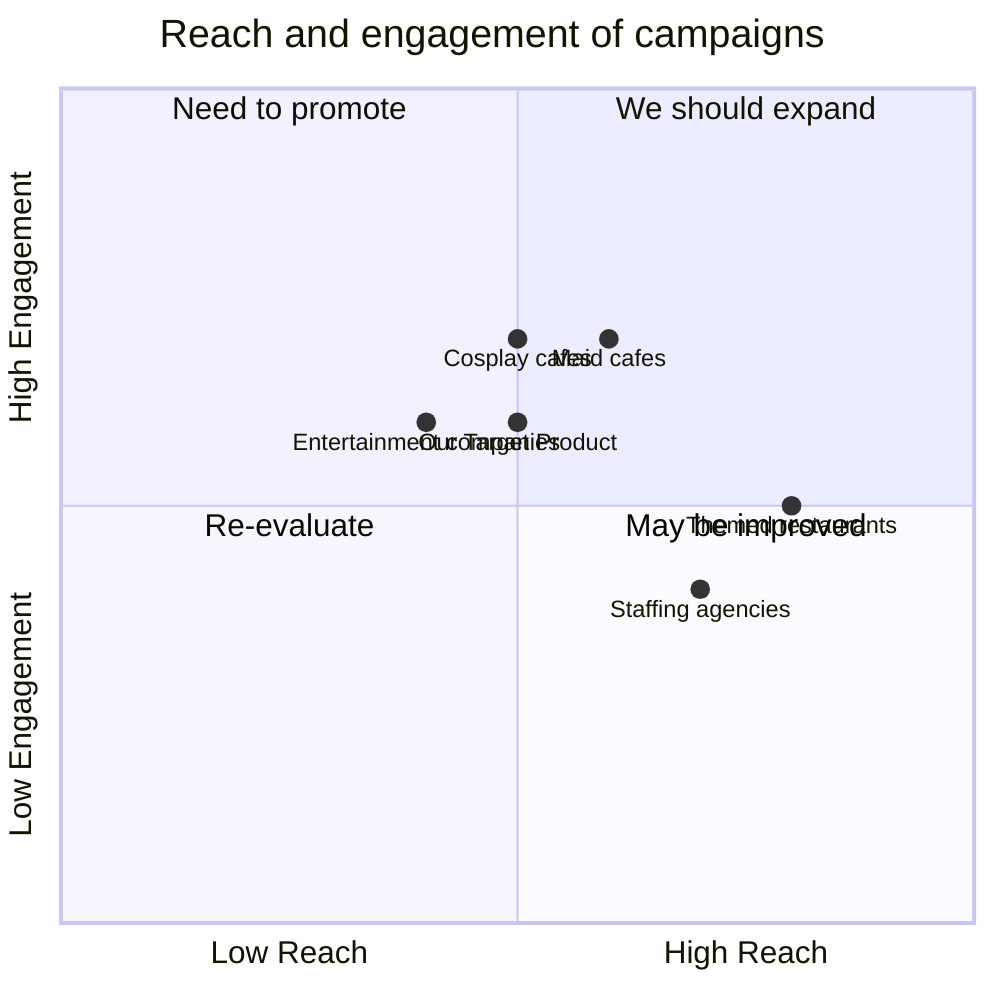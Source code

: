 quadrantChart
    title Reach and engagement of campaigns
    x-axis Low Reach --> High Reach
    y-axis Low Engagement --> High Engagement
    quadrant-1 We should expand
    quadrant-2 Need to promote
    quadrant-3 Re-evaluate
    quadrant-4 May be improved
    "Maid cafes": [0.6, 0.7]
    "Themed restaurants": [0.8, 0.5]
    "Entertainment companies": [0.4, 0.6]
    "Staffing agencies": [0.7, 0.4]
    "Cosplay cafes": [0.5, 0.7]
    "Our Target Product": [0.5, 0.6]
